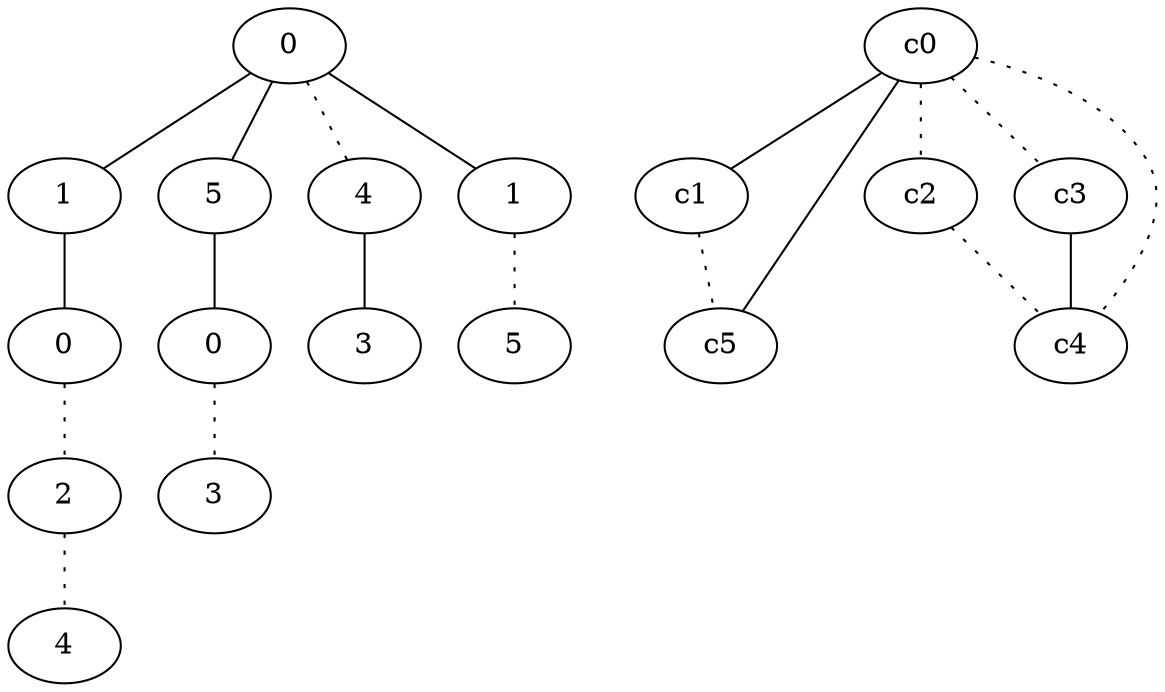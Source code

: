 graph {
a0[label=0];
a1[label=1];
a2[label=0];
a3[label=2];
a4[label=4];
a5[label=5];
a6[label=0];
a7[label=3];
a8[label=4];
a9[label=3];
a10[label=1];
a11[label=5];
a0 -- a1;
a0 -- a5;
a0 -- a8 [style=dotted];
a0 -- a10;
a1 -- a2;
a2 -- a3 [style=dotted];
a3 -- a4 [style=dotted];
a5 -- a6;
a6 -- a7 [style=dotted];
a8 -- a9;
a10 -- a11 [style=dotted];
c0 -- c1;
c0 -- c2 [style=dotted];
c0 -- c3 [style=dotted];
c0 -- c4 [style=dotted];
c0 -- c5;
c1 -- c5 [style=dotted];
c2 -- c4 [style=dotted];
c3 -- c4;
}
